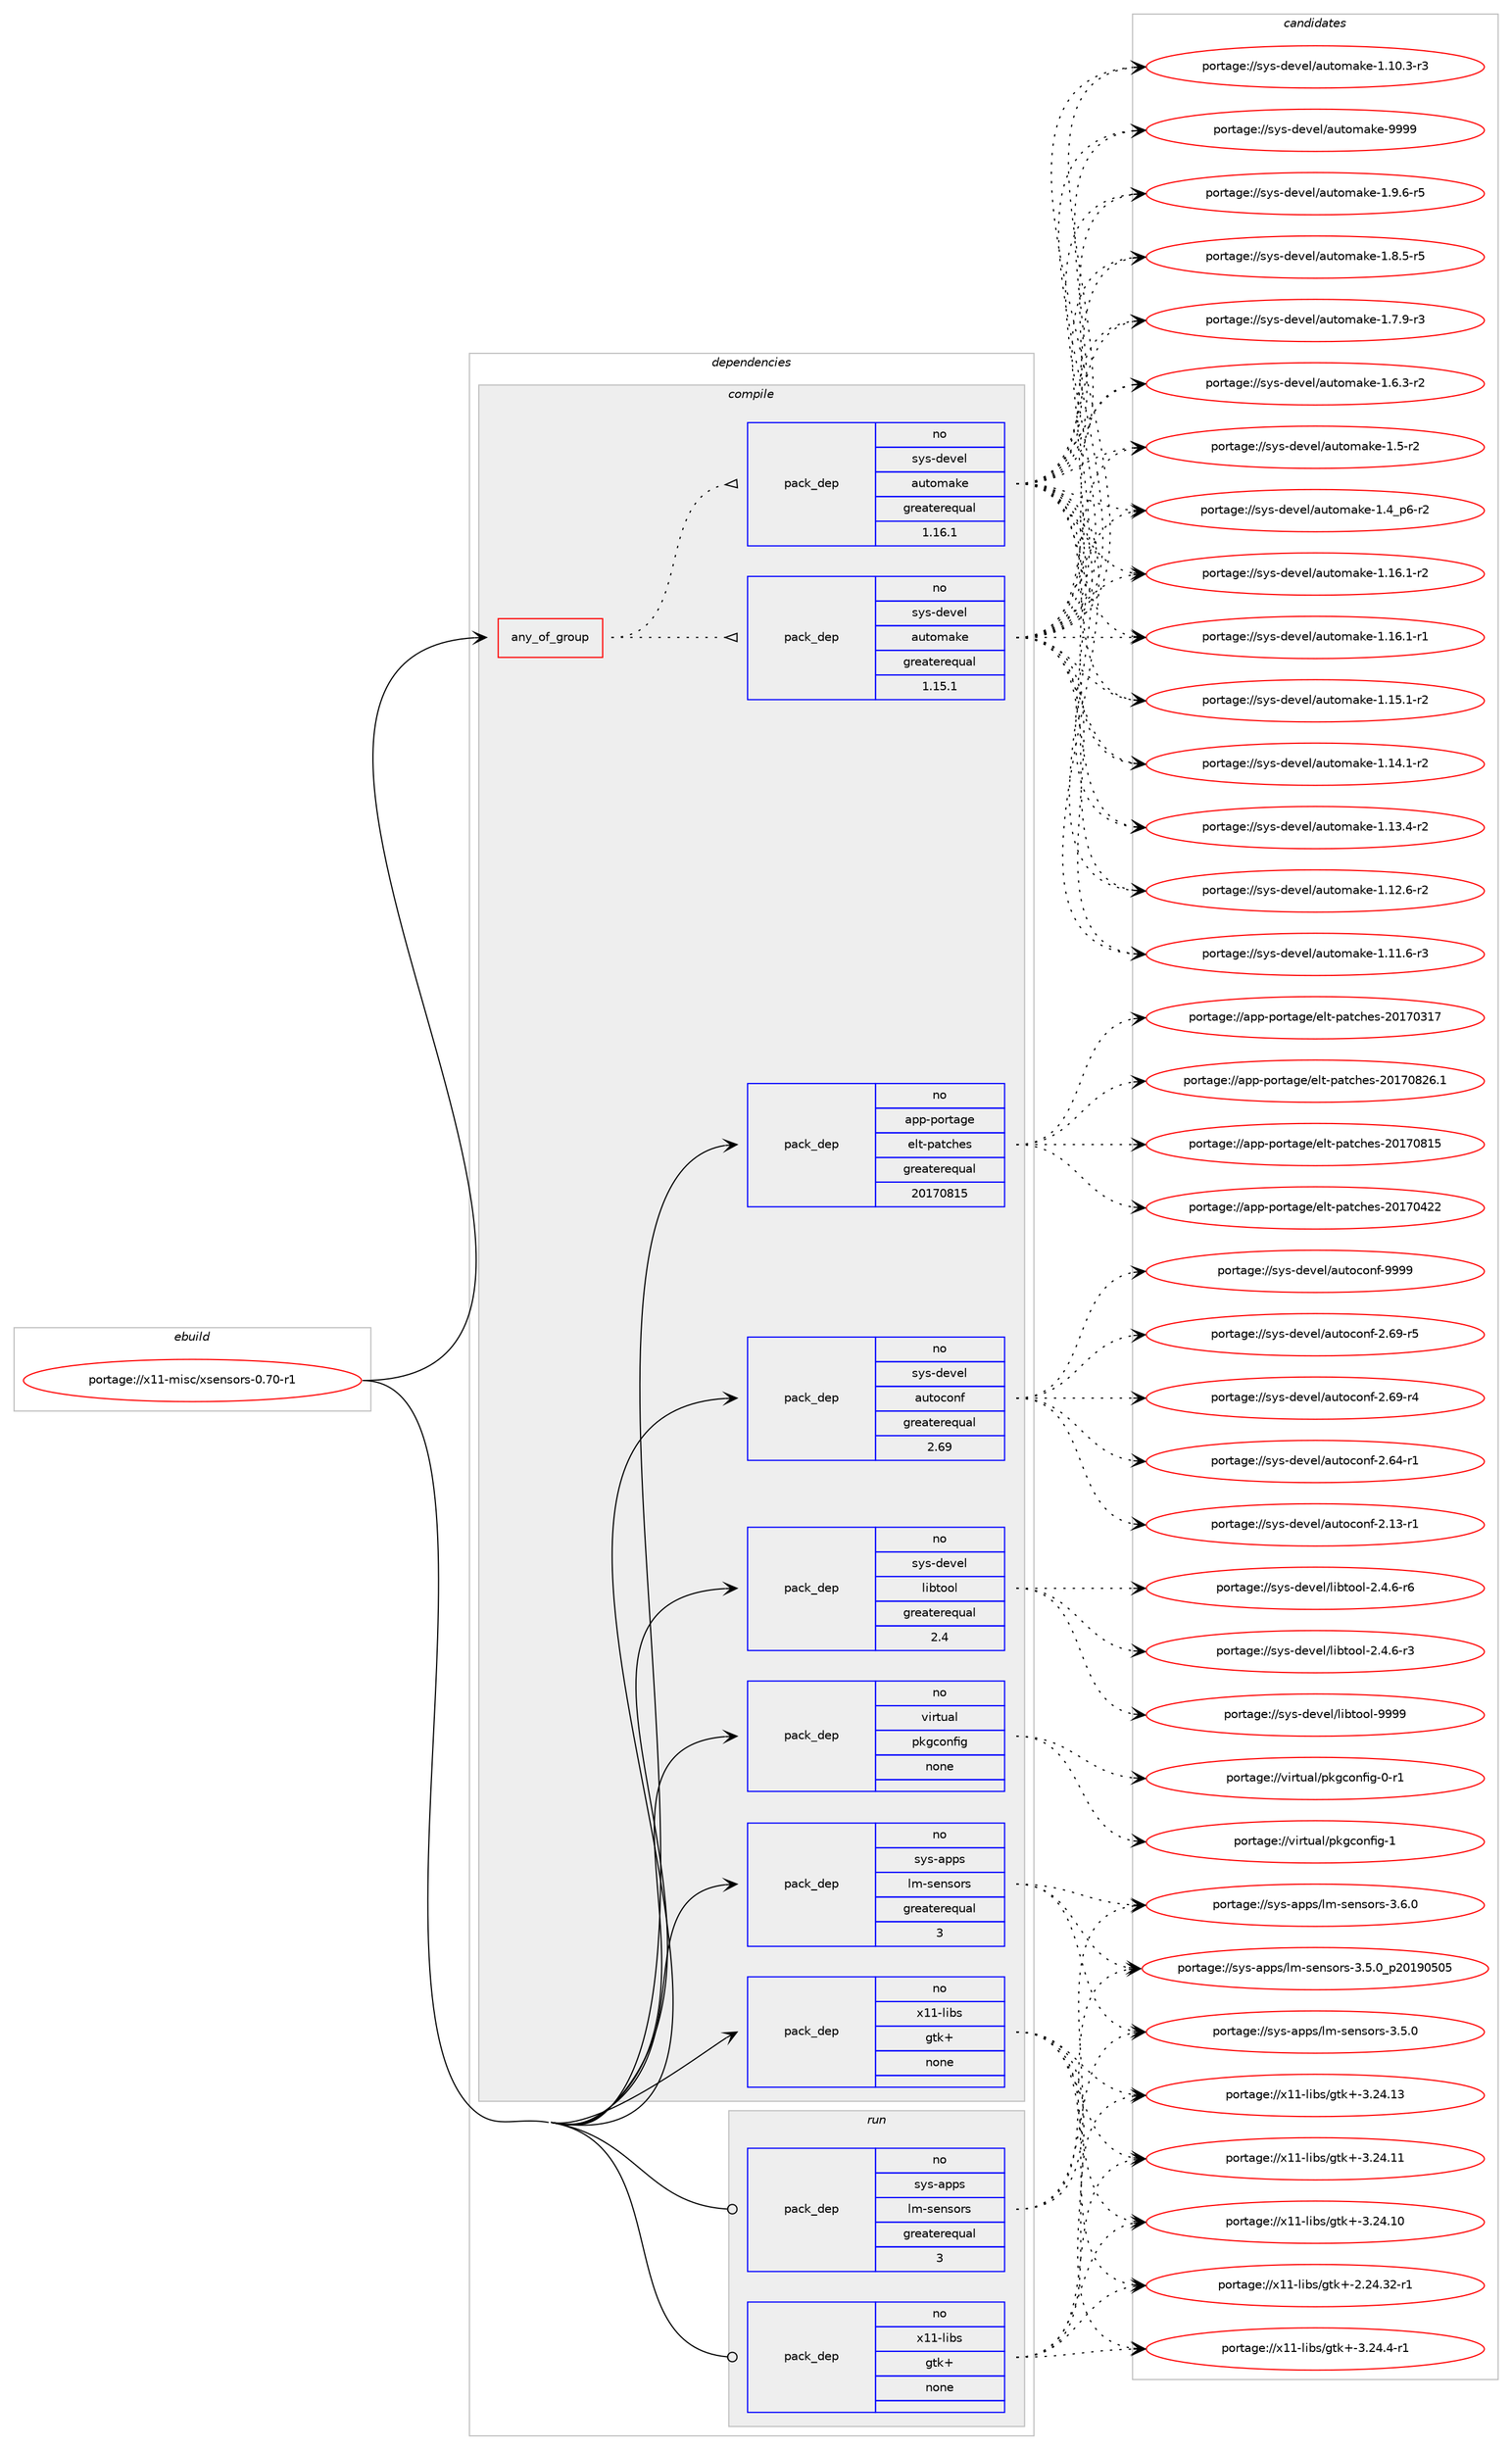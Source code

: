 digraph prolog {

# *************
# Graph options
# *************

newrank=true;
concentrate=true;
compound=true;
graph [rankdir=LR,fontname=Helvetica,fontsize=10,ranksep=1.5];#, ranksep=2.5, nodesep=0.2];
edge  [arrowhead=vee];
node  [fontname=Helvetica,fontsize=10];

# **********
# The ebuild
# **********

subgraph cluster_leftcol {
color=gray;
rank=same;
label=<<i>ebuild</i>>;
id [label="portage://x11-misc/xsensors-0.70-r1", color=red, width=4, href="../x11-misc/xsensors-0.70-r1.svg"];
}

# ****************
# The dependencies
# ****************

subgraph cluster_midcol {
color=gray;
label=<<i>dependencies</i>>;
subgraph cluster_compile {
fillcolor="#eeeeee";
style=filled;
label=<<i>compile</i>>;
subgraph any179 {
dependency10481 [label=<<TABLE BORDER="0" CELLBORDER="1" CELLSPACING="0" CELLPADDING="4"><TR><TD CELLPADDING="10">any_of_group</TD></TR></TABLE>>, shape=none, color=red];subgraph pack8772 {
dependency10482 [label=<<TABLE BORDER="0" CELLBORDER="1" CELLSPACING="0" CELLPADDING="4" WIDTH="220"><TR><TD ROWSPAN="6" CELLPADDING="30">pack_dep</TD></TR><TR><TD WIDTH="110">no</TD></TR><TR><TD>sys-devel</TD></TR><TR><TD>automake</TD></TR><TR><TD>greaterequal</TD></TR><TR><TD>1.16.1</TD></TR></TABLE>>, shape=none, color=blue];
}
dependency10481:e -> dependency10482:w [weight=20,style="dotted",arrowhead="oinv"];
subgraph pack8773 {
dependency10483 [label=<<TABLE BORDER="0" CELLBORDER="1" CELLSPACING="0" CELLPADDING="4" WIDTH="220"><TR><TD ROWSPAN="6" CELLPADDING="30">pack_dep</TD></TR><TR><TD WIDTH="110">no</TD></TR><TR><TD>sys-devel</TD></TR><TR><TD>automake</TD></TR><TR><TD>greaterequal</TD></TR><TR><TD>1.15.1</TD></TR></TABLE>>, shape=none, color=blue];
}
dependency10481:e -> dependency10483:w [weight=20,style="dotted",arrowhead="oinv"];
}
id:e -> dependency10481:w [weight=20,style="solid",arrowhead="vee"];
subgraph pack8774 {
dependency10484 [label=<<TABLE BORDER="0" CELLBORDER="1" CELLSPACING="0" CELLPADDING="4" WIDTH="220"><TR><TD ROWSPAN="6" CELLPADDING="30">pack_dep</TD></TR><TR><TD WIDTH="110">no</TD></TR><TR><TD>app-portage</TD></TR><TR><TD>elt-patches</TD></TR><TR><TD>greaterequal</TD></TR><TR><TD>20170815</TD></TR></TABLE>>, shape=none, color=blue];
}
id:e -> dependency10484:w [weight=20,style="solid",arrowhead="vee"];
subgraph pack8775 {
dependency10485 [label=<<TABLE BORDER="0" CELLBORDER="1" CELLSPACING="0" CELLPADDING="4" WIDTH="220"><TR><TD ROWSPAN="6" CELLPADDING="30">pack_dep</TD></TR><TR><TD WIDTH="110">no</TD></TR><TR><TD>sys-apps</TD></TR><TR><TD>lm-sensors</TD></TR><TR><TD>greaterequal</TD></TR><TR><TD>3</TD></TR></TABLE>>, shape=none, color=blue];
}
id:e -> dependency10485:w [weight=20,style="solid",arrowhead="vee"];
subgraph pack8776 {
dependency10486 [label=<<TABLE BORDER="0" CELLBORDER="1" CELLSPACING="0" CELLPADDING="4" WIDTH="220"><TR><TD ROWSPAN="6" CELLPADDING="30">pack_dep</TD></TR><TR><TD WIDTH="110">no</TD></TR><TR><TD>sys-devel</TD></TR><TR><TD>autoconf</TD></TR><TR><TD>greaterequal</TD></TR><TR><TD>2.69</TD></TR></TABLE>>, shape=none, color=blue];
}
id:e -> dependency10486:w [weight=20,style="solid",arrowhead="vee"];
subgraph pack8777 {
dependency10487 [label=<<TABLE BORDER="0" CELLBORDER="1" CELLSPACING="0" CELLPADDING="4" WIDTH="220"><TR><TD ROWSPAN="6" CELLPADDING="30">pack_dep</TD></TR><TR><TD WIDTH="110">no</TD></TR><TR><TD>sys-devel</TD></TR><TR><TD>libtool</TD></TR><TR><TD>greaterequal</TD></TR><TR><TD>2.4</TD></TR></TABLE>>, shape=none, color=blue];
}
id:e -> dependency10487:w [weight=20,style="solid",arrowhead="vee"];
subgraph pack8778 {
dependency10488 [label=<<TABLE BORDER="0" CELLBORDER="1" CELLSPACING="0" CELLPADDING="4" WIDTH="220"><TR><TD ROWSPAN="6" CELLPADDING="30">pack_dep</TD></TR><TR><TD WIDTH="110">no</TD></TR><TR><TD>virtual</TD></TR><TR><TD>pkgconfig</TD></TR><TR><TD>none</TD></TR><TR><TD></TD></TR></TABLE>>, shape=none, color=blue];
}
id:e -> dependency10488:w [weight=20,style="solid",arrowhead="vee"];
subgraph pack8779 {
dependency10489 [label=<<TABLE BORDER="0" CELLBORDER="1" CELLSPACING="0" CELLPADDING="4" WIDTH="220"><TR><TD ROWSPAN="6" CELLPADDING="30">pack_dep</TD></TR><TR><TD WIDTH="110">no</TD></TR><TR><TD>x11-libs</TD></TR><TR><TD>gtk+</TD></TR><TR><TD>none</TD></TR><TR><TD></TD></TR></TABLE>>, shape=none, color=blue];
}
id:e -> dependency10489:w [weight=20,style="solid",arrowhead="vee"];
}
subgraph cluster_compileandrun {
fillcolor="#eeeeee";
style=filled;
label=<<i>compile and run</i>>;
}
subgraph cluster_run {
fillcolor="#eeeeee";
style=filled;
label=<<i>run</i>>;
subgraph pack8780 {
dependency10490 [label=<<TABLE BORDER="0" CELLBORDER="1" CELLSPACING="0" CELLPADDING="4" WIDTH="220"><TR><TD ROWSPAN="6" CELLPADDING="30">pack_dep</TD></TR><TR><TD WIDTH="110">no</TD></TR><TR><TD>sys-apps</TD></TR><TR><TD>lm-sensors</TD></TR><TR><TD>greaterequal</TD></TR><TR><TD>3</TD></TR></TABLE>>, shape=none, color=blue];
}
id:e -> dependency10490:w [weight=20,style="solid",arrowhead="odot"];
subgraph pack8781 {
dependency10491 [label=<<TABLE BORDER="0" CELLBORDER="1" CELLSPACING="0" CELLPADDING="4" WIDTH="220"><TR><TD ROWSPAN="6" CELLPADDING="30">pack_dep</TD></TR><TR><TD WIDTH="110">no</TD></TR><TR><TD>x11-libs</TD></TR><TR><TD>gtk+</TD></TR><TR><TD>none</TD></TR><TR><TD></TD></TR></TABLE>>, shape=none, color=blue];
}
id:e -> dependency10491:w [weight=20,style="solid",arrowhead="odot"];
}
}

# **************
# The candidates
# **************

subgraph cluster_choices {
rank=same;
color=gray;
label=<<i>candidates</i>>;

subgraph choice8772 {
color=black;
nodesep=1;
choice115121115451001011181011084797117116111109971071014557575757 [label="portage://sys-devel/automake-9999", color=red, width=4,href="../sys-devel/automake-9999.svg"];
choice115121115451001011181011084797117116111109971071014549465746544511453 [label="portage://sys-devel/automake-1.9.6-r5", color=red, width=4,href="../sys-devel/automake-1.9.6-r5.svg"];
choice115121115451001011181011084797117116111109971071014549465646534511453 [label="portage://sys-devel/automake-1.8.5-r5", color=red, width=4,href="../sys-devel/automake-1.8.5-r5.svg"];
choice115121115451001011181011084797117116111109971071014549465546574511451 [label="portage://sys-devel/automake-1.7.9-r3", color=red, width=4,href="../sys-devel/automake-1.7.9-r3.svg"];
choice115121115451001011181011084797117116111109971071014549465446514511450 [label="portage://sys-devel/automake-1.6.3-r2", color=red, width=4,href="../sys-devel/automake-1.6.3-r2.svg"];
choice11512111545100101118101108479711711611110997107101454946534511450 [label="portage://sys-devel/automake-1.5-r2", color=red, width=4,href="../sys-devel/automake-1.5-r2.svg"];
choice115121115451001011181011084797117116111109971071014549465295112544511450 [label="portage://sys-devel/automake-1.4_p6-r2", color=red, width=4,href="../sys-devel/automake-1.4_p6-r2.svg"];
choice11512111545100101118101108479711711611110997107101454946495446494511450 [label="portage://sys-devel/automake-1.16.1-r2", color=red, width=4,href="../sys-devel/automake-1.16.1-r2.svg"];
choice11512111545100101118101108479711711611110997107101454946495446494511449 [label="portage://sys-devel/automake-1.16.1-r1", color=red, width=4,href="../sys-devel/automake-1.16.1-r1.svg"];
choice11512111545100101118101108479711711611110997107101454946495346494511450 [label="portage://sys-devel/automake-1.15.1-r2", color=red, width=4,href="../sys-devel/automake-1.15.1-r2.svg"];
choice11512111545100101118101108479711711611110997107101454946495246494511450 [label="portage://sys-devel/automake-1.14.1-r2", color=red, width=4,href="../sys-devel/automake-1.14.1-r2.svg"];
choice11512111545100101118101108479711711611110997107101454946495146524511450 [label="portage://sys-devel/automake-1.13.4-r2", color=red, width=4,href="../sys-devel/automake-1.13.4-r2.svg"];
choice11512111545100101118101108479711711611110997107101454946495046544511450 [label="portage://sys-devel/automake-1.12.6-r2", color=red, width=4,href="../sys-devel/automake-1.12.6-r2.svg"];
choice11512111545100101118101108479711711611110997107101454946494946544511451 [label="portage://sys-devel/automake-1.11.6-r3", color=red, width=4,href="../sys-devel/automake-1.11.6-r3.svg"];
choice11512111545100101118101108479711711611110997107101454946494846514511451 [label="portage://sys-devel/automake-1.10.3-r3", color=red, width=4,href="../sys-devel/automake-1.10.3-r3.svg"];
dependency10482:e -> choice115121115451001011181011084797117116111109971071014557575757:w [style=dotted,weight="100"];
dependency10482:e -> choice115121115451001011181011084797117116111109971071014549465746544511453:w [style=dotted,weight="100"];
dependency10482:e -> choice115121115451001011181011084797117116111109971071014549465646534511453:w [style=dotted,weight="100"];
dependency10482:e -> choice115121115451001011181011084797117116111109971071014549465546574511451:w [style=dotted,weight="100"];
dependency10482:e -> choice115121115451001011181011084797117116111109971071014549465446514511450:w [style=dotted,weight="100"];
dependency10482:e -> choice11512111545100101118101108479711711611110997107101454946534511450:w [style=dotted,weight="100"];
dependency10482:e -> choice115121115451001011181011084797117116111109971071014549465295112544511450:w [style=dotted,weight="100"];
dependency10482:e -> choice11512111545100101118101108479711711611110997107101454946495446494511450:w [style=dotted,weight="100"];
dependency10482:e -> choice11512111545100101118101108479711711611110997107101454946495446494511449:w [style=dotted,weight="100"];
dependency10482:e -> choice11512111545100101118101108479711711611110997107101454946495346494511450:w [style=dotted,weight="100"];
dependency10482:e -> choice11512111545100101118101108479711711611110997107101454946495246494511450:w [style=dotted,weight="100"];
dependency10482:e -> choice11512111545100101118101108479711711611110997107101454946495146524511450:w [style=dotted,weight="100"];
dependency10482:e -> choice11512111545100101118101108479711711611110997107101454946495046544511450:w [style=dotted,weight="100"];
dependency10482:e -> choice11512111545100101118101108479711711611110997107101454946494946544511451:w [style=dotted,weight="100"];
dependency10482:e -> choice11512111545100101118101108479711711611110997107101454946494846514511451:w [style=dotted,weight="100"];
}
subgraph choice8773 {
color=black;
nodesep=1;
choice115121115451001011181011084797117116111109971071014557575757 [label="portage://sys-devel/automake-9999", color=red, width=4,href="../sys-devel/automake-9999.svg"];
choice115121115451001011181011084797117116111109971071014549465746544511453 [label="portage://sys-devel/automake-1.9.6-r5", color=red, width=4,href="../sys-devel/automake-1.9.6-r5.svg"];
choice115121115451001011181011084797117116111109971071014549465646534511453 [label="portage://sys-devel/automake-1.8.5-r5", color=red, width=4,href="../sys-devel/automake-1.8.5-r5.svg"];
choice115121115451001011181011084797117116111109971071014549465546574511451 [label="portage://sys-devel/automake-1.7.9-r3", color=red, width=4,href="../sys-devel/automake-1.7.9-r3.svg"];
choice115121115451001011181011084797117116111109971071014549465446514511450 [label="portage://sys-devel/automake-1.6.3-r2", color=red, width=4,href="../sys-devel/automake-1.6.3-r2.svg"];
choice11512111545100101118101108479711711611110997107101454946534511450 [label="portage://sys-devel/automake-1.5-r2", color=red, width=4,href="../sys-devel/automake-1.5-r2.svg"];
choice115121115451001011181011084797117116111109971071014549465295112544511450 [label="portage://sys-devel/automake-1.4_p6-r2", color=red, width=4,href="../sys-devel/automake-1.4_p6-r2.svg"];
choice11512111545100101118101108479711711611110997107101454946495446494511450 [label="portage://sys-devel/automake-1.16.1-r2", color=red, width=4,href="../sys-devel/automake-1.16.1-r2.svg"];
choice11512111545100101118101108479711711611110997107101454946495446494511449 [label="portage://sys-devel/automake-1.16.1-r1", color=red, width=4,href="../sys-devel/automake-1.16.1-r1.svg"];
choice11512111545100101118101108479711711611110997107101454946495346494511450 [label="portage://sys-devel/automake-1.15.1-r2", color=red, width=4,href="../sys-devel/automake-1.15.1-r2.svg"];
choice11512111545100101118101108479711711611110997107101454946495246494511450 [label="portage://sys-devel/automake-1.14.1-r2", color=red, width=4,href="../sys-devel/automake-1.14.1-r2.svg"];
choice11512111545100101118101108479711711611110997107101454946495146524511450 [label="portage://sys-devel/automake-1.13.4-r2", color=red, width=4,href="../sys-devel/automake-1.13.4-r2.svg"];
choice11512111545100101118101108479711711611110997107101454946495046544511450 [label="portage://sys-devel/automake-1.12.6-r2", color=red, width=4,href="../sys-devel/automake-1.12.6-r2.svg"];
choice11512111545100101118101108479711711611110997107101454946494946544511451 [label="portage://sys-devel/automake-1.11.6-r3", color=red, width=4,href="../sys-devel/automake-1.11.6-r3.svg"];
choice11512111545100101118101108479711711611110997107101454946494846514511451 [label="portage://sys-devel/automake-1.10.3-r3", color=red, width=4,href="../sys-devel/automake-1.10.3-r3.svg"];
dependency10483:e -> choice115121115451001011181011084797117116111109971071014557575757:w [style=dotted,weight="100"];
dependency10483:e -> choice115121115451001011181011084797117116111109971071014549465746544511453:w [style=dotted,weight="100"];
dependency10483:e -> choice115121115451001011181011084797117116111109971071014549465646534511453:w [style=dotted,weight="100"];
dependency10483:e -> choice115121115451001011181011084797117116111109971071014549465546574511451:w [style=dotted,weight="100"];
dependency10483:e -> choice115121115451001011181011084797117116111109971071014549465446514511450:w [style=dotted,weight="100"];
dependency10483:e -> choice11512111545100101118101108479711711611110997107101454946534511450:w [style=dotted,weight="100"];
dependency10483:e -> choice115121115451001011181011084797117116111109971071014549465295112544511450:w [style=dotted,weight="100"];
dependency10483:e -> choice11512111545100101118101108479711711611110997107101454946495446494511450:w [style=dotted,weight="100"];
dependency10483:e -> choice11512111545100101118101108479711711611110997107101454946495446494511449:w [style=dotted,weight="100"];
dependency10483:e -> choice11512111545100101118101108479711711611110997107101454946495346494511450:w [style=dotted,weight="100"];
dependency10483:e -> choice11512111545100101118101108479711711611110997107101454946495246494511450:w [style=dotted,weight="100"];
dependency10483:e -> choice11512111545100101118101108479711711611110997107101454946495146524511450:w [style=dotted,weight="100"];
dependency10483:e -> choice11512111545100101118101108479711711611110997107101454946495046544511450:w [style=dotted,weight="100"];
dependency10483:e -> choice11512111545100101118101108479711711611110997107101454946494946544511451:w [style=dotted,weight="100"];
dependency10483:e -> choice11512111545100101118101108479711711611110997107101454946494846514511451:w [style=dotted,weight="100"];
}
subgraph choice8774 {
color=black;
nodesep=1;
choice971121124511211111411697103101471011081164511297116991041011154550484955485650544649 [label="portage://app-portage/elt-patches-20170826.1", color=red, width=4,href="../app-portage/elt-patches-20170826.1.svg"];
choice97112112451121111141169710310147101108116451129711699104101115455048495548564953 [label="portage://app-portage/elt-patches-20170815", color=red, width=4,href="../app-portage/elt-patches-20170815.svg"];
choice97112112451121111141169710310147101108116451129711699104101115455048495548525050 [label="portage://app-portage/elt-patches-20170422", color=red, width=4,href="../app-portage/elt-patches-20170422.svg"];
choice97112112451121111141169710310147101108116451129711699104101115455048495548514955 [label="portage://app-portage/elt-patches-20170317", color=red, width=4,href="../app-portage/elt-patches-20170317.svg"];
dependency10484:e -> choice971121124511211111411697103101471011081164511297116991041011154550484955485650544649:w [style=dotted,weight="100"];
dependency10484:e -> choice97112112451121111141169710310147101108116451129711699104101115455048495548564953:w [style=dotted,weight="100"];
dependency10484:e -> choice97112112451121111141169710310147101108116451129711699104101115455048495548525050:w [style=dotted,weight="100"];
dependency10484:e -> choice97112112451121111141169710310147101108116451129711699104101115455048495548514955:w [style=dotted,weight="100"];
}
subgraph choice8775 {
color=black;
nodesep=1;
choice11512111545971121121154710810945115101110115111114115455146544648 [label="portage://sys-apps/lm-sensors-3.6.0", color=red, width=4,href="../sys-apps/lm-sensors-3.6.0.svg"];
choice11512111545971121121154710810945115101110115111114115455146534648951125048495748534853 [label="portage://sys-apps/lm-sensors-3.5.0_p20190505", color=red, width=4,href="../sys-apps/lm-sensors-3.5.0_p20190505.svg"];
choice11512111545971121121154710810945115101110115111114115455146534648 [label="portage://sys-apps/lm-sensors-3.5.0", color=red, width=4,href="../sys-apps/lm-sensors-3.5.0.svg"];
dependency10485:e -> choice11512111545971121121154710810945115101110115111114115455146544648:w [style=dotted,weight="100"];
dependency10485:e -> choice11512111545971121121154710810945115101110115111114115455146534648951125048495748534853:w [style=dotted,weight="100"];
dependency10485:e -> choice11512111545971121121154710810945115101110115111114115455146534648:w [style=dotted,weight="100"];
}
subgraph choice8776 {
color=black;
nodesep=1;
choice115121115451001011181011084797117116111991111101024557575757 [label="portage://sys-devel/autoconf-9999", color=red, width=4,href="../sys-devel/autoconf-9999.svg"];
choice1151211154510010111810110847971171161119911111010245504654574511453 [label="portage://sys-devel/autoconf-2.69-r5", color=red, width=4,href="../sys-devel/autoconf-2.69-r5.svg"];
choice1151211154510010111810110847971171161119911111010245504654574511452 [label="portage://sys-devel/autoconf-2.69-r4", color=red, width=4,href="../sys-devel/autoconf-2.69-r4.svg"];
choice1151211154510010111810110847971171161119911111010245504654524511449 [label="portage://sys-devel/autoconf-2.64-r1", color=red, width=4,href="../sys-devel/autoconf-2.64-r1.svg"];
choice1151211154510010111810110847971171161119911111010245504649514511449 [label="portage://sys-devel/autoconf-2.13-r1", color=red, width=4,href="../sys-devel/autoconf-2.13-r1.svg"];
dependency10486:e -> choice115121115451001011181011084797117116111991111101024557575757:w [style=dotted,weight="100"];
dependency10486:e -> choice1151211154510010111810110847971171161119911111010245504654574511453:w [style=dotted,weight="100"];
dependency10486:e -> choice1151211154510010111810110847971171161119911111010245504654574511452:w [style=dotted,weight="100"];
dependency10486:e -> choice1151211154510010111810110847971171161119911111010245504654524511449:w [style=dotted,weight="100"];
dependency10486:e -> choice1151211154510010111810110847971171161119911111010245504649514511449:w [style=dotted,weight="100"];
}
subgraph choice8777 {
color=black;
nodesep=1;
choice1151211154510010111810110847108105981161111111084557575757 [label="portage://sys-devel/libtool-9999", color=red, width=4,href="../sys-devel/libtool-9999.svg"];
choice1151211154510010111810110847108105981161111111084550465246544511454 [label="portage://sys-devel/libtool-2.4.6-r6", color=red, width=4,href="../sys-devel/libtool-2.4.6-r6.svg"];
choice1151211154510010111810110847108105981161111111084550465246544511451 [label="portage://sys-devel/libtool-2.4.6-r3", color=red, width=4,href="../sys-devel/libtool-2.4.6-r3.svg"];
dependency10487:e -> choice1151211154510010111810110847108105981161111111084557575757:w [style=dotted,weight="100"];
dependency10487:e -> choice1151211154510010111810110847108105981161111111084550465246544511454:w [style=dotted,weight="100"];
dependency10487:e -> choice1151211154510010111810110847108105981161111111084550465246544511451:w [style=dotted,weight="100"];
}
subgraph choice8778 {
color=black;
nodesep=1;
choice1181051141161179710847112107103991111101021051034549 [label="portage://virtual/pkgconfig-1", color=red, width=4,href="../virtual/pkgconfig-1.svg"];
choice11810511411611797108471121071039911111010210510345484511449 [label="portage://virtual/pkgconfig-0-r1", color=red, width=4,href="../virtual/pkgconfig-0-r1.svg"];
dependency10488:e -> choice1181051141161179710847112107103991111101021051034549:w [style=dotted,weight="100"];
dependency10488:e -> choice11810511411611797108471121071039911111010210510345484511449:w [style=dotted,weight="100"];
}
subgraph choice8779 {
color=black;
nodesep=1;
choice120494945108105981154710311610743455146505246524511449 [label="portage://x11-libs/gtk+-3.24.4-r1", color=red, width=4,href="../x11-libs/gtk+-3.24.4-r1.svg"];
choice1204949451081059811547103116107434551465052464951 [label="portage://x11-libs/gtk+-3.24.13", color=red, width=4,href="../x11-libs/gtk+-3.24.13.svg"];
choice1204949451081059811547103116107434551465052464949 [label="portage://x11-libs/gtk+-3.24.11", color=red, width=4,href="../x11-libs/gtk+-3.24.11.svg"];
choice1204949451081059811547103116107434551465052464948 [label="portage://x11-libs/gtk+-3.24.10", color=red, width=4,href="../x11-libs/gtk+-3.24.10.svg"];
choice12049494510810598115471031161074345504650524651504511449 [label="portage://x11-libs/gtk+-2.24.32-r1", color=red, width=4,href="../x11-libs/gtk+-2.24.32-r1.svg"];
dependency10489:e -> choice120494945108105981154710311610743455146505246524511449:w [style=dotted,weight="100"];
dependency10489:e -> choice1204949451081059811547103116107434551465052464951:w [style=dotted,weight="100"];
dependency10489:e -> choice1204949451081059811547103116107434551465052464949:w [style=dotted,weight="100"];
dependency10489:e -> choice1204949451081059811547103116107434551465052464948:w [style=dotted,weight="100"];
dependency10489:e -> choice12049494510810598115471031161074345504650524651504511449:w [style=dotted,weight="100"];
}
subgraph choice8780 {
color=black;
nodesep=1;
choice11512111545971121121154710810945115101110115111114115455146544648 [label="portage://sys-apps/lm-sensors-3.6.0", color=red, width=4,href="../sys-apps/lm-sensors-3.6.0.svg"];
choice11512111545971121121154710810945115101110115111114115455146534648951125048495748534853 [label="portage://sys-apps/lm-sensors-3.5.0_p20190505", color=red, width=4,href="../sys-apps/lm-sensors-3.5.0_p20190505.svg"];
choice11512111545971121121154710810945115101110115111114115455146534648 [label="portage://sys-apps/lm-sensors-3.5.0", color=red, width=4,href="../sys-apps/lm-sensors-3.5.0.svg"];
dependency10490:e -> choice11512111545971121121154710810945115101110115111114115455146544648:w [style=dotted,weight="100"];
dependency10490:e -> choice11512111545971121121154710810945115101110115111114115455146534648951125048495748534853:w [style=dotted,weight="100"];
dependency10490:e -> choice11512111545971121121154710810945115101110115111114115455146534648:w [style=dotted,weight="100"];
}
subgraph choice8781 {
color=black;
nodesep=1;
choice120494945108105981154710311610743455146505246524511449 [label="portage://x11-libs/gtk+-3.24.4-r1", color=red, width=4,href="../x11-libs/gtk+-3.24.4-r1.svg"];
choice1204949451081059811547103116107434551465052464951 [label="portage://x11-libs/gtk+-3.24.13", color=red, width=4,href="../x11-libs/gtk+-3.24.13.svg"];
choice1204949451081059811547103116107434551465052464949 [label="portage://x11-libs/gtk+-3.24.11", color=red, width=4,href="../x11-libs/gtk+-3.24.11.svg"];
choice1204949451081059811547103116107434551465052464948 [label="portage://x11-libs/gtk+-3.24.10", color=red, width=4,href="../x11-libs/gtk+-3.24.10.svg"];
choice12049494510810598115471031161074345504650524651504511449 [label="portage://x11-libs/gtk+-2.24.32-r1", color=red, width=4,href="../x11-libs/gtk+-2.24.32-r1.svg"];
dependency10491:e -> choice120494945108105981154710311610743455146505246524511449:w [style=dotted,weight="100"];
dependency10491:e -> choice1204949451081059811547103116107434551465052464951:w [style=dotted,weight="100"];
dependency10491:e -> choice1204949451081059811547103116107434551465052464949:w [style=dotted,weight="100"];
dependency10491:e -> choice1204949451081059811547103116107434551465052464948:w [style=dotted,weight="100"];
dependency10491:e -> choice12049494510810598115471031161074345504650524651504511449:w [style=dotted,weight="100"];
}
}

}
